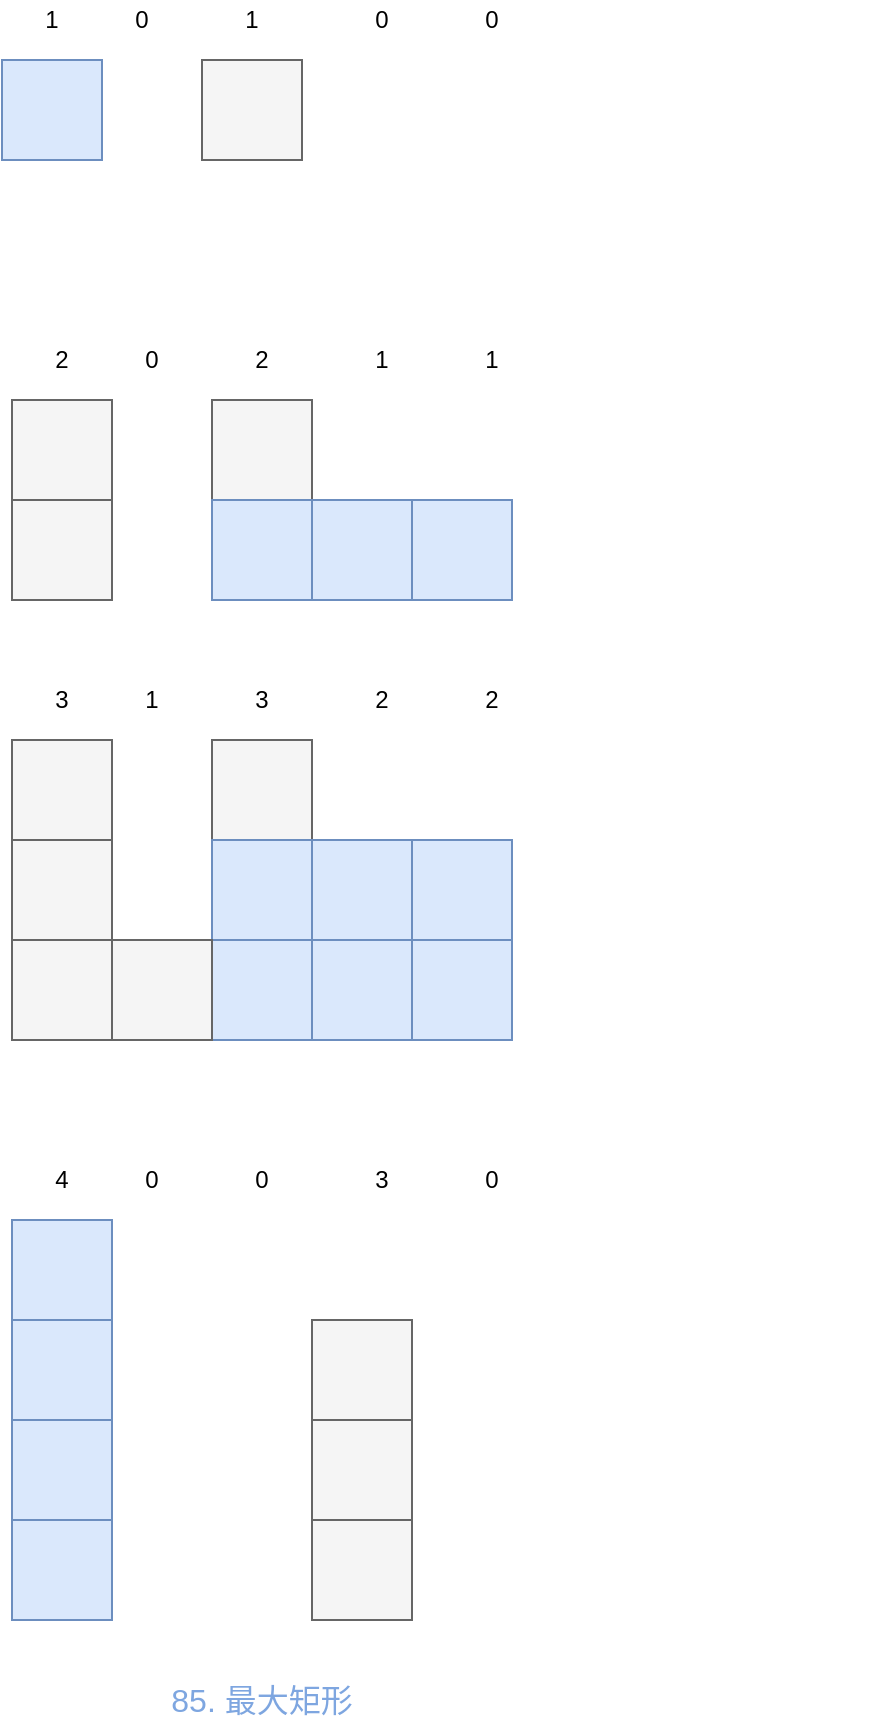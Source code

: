 <mxfile version="12.7.9" type="device"><diagram id="zIZRtmwVSqmqVVnnKzw4" name="Page-1"><mxGraphModel dx="1298" dy="843" grid="1" gridSize="10" guides="1" tooltips="1" connect="1" arrows="1" fold="1" page="1" pageScale="1" pageWidth="827" pageHeight="1169" math="0" shadow="0"><root><mxCell id="0"/><mxCell id="1" parent="0"/><mxCell id="TR3HMsrtB9JQSxRfiV_y-1" value="" style="whiteSpace=wrap;html=1;aspect=fixed;fillColor=#dae8fc;strokeColor=#6c8ebf;" vertex="1" parent="1"><mxGeometry x="100" y="170" width="50" height="50" as="geometry"/></mxCell><mxCell id="TR3HMsrtB9JQSxRfiV_y-3" value="" style="whiteSpace=wrap;html=1;aspect=fixed;fillColor=#f5f5f5;strokeColor=#666666;fontColor=#333333;" vertex="1" parent="1"><mxGeometry x="200" y="170" width="50" height="50" as="geometry"/></mxCell><mxCell id="TR3HMsrtB9JQSxRfiV_y-6" value="1" style="text;html=1;strokeColor=none;fillColor=none;align=center;verticalAlign=middle;whiteSpace=wrap;rounded=0;" vertex="1" parent="1"><mxGeometry x="105" y="140" width="40" height="20" as="geometry"/></mxCell><mxCell id="TR3HMsrtB9JQSxRfiV_y-7" value="0" style="text;html=1;strokeColor=none;fillColor=none;align=center;verticalAlign=middle;whiteSpace=wrap;rounded=0;" vertex="1" parent="1"><mxGeometry x="150" y="140" width="40" height="20" as="geometry"/></mxCell><mxCell id="TR3HMsrtB9JQSxRfiV_y-8" value="1" style="text;html=1;strokeColor=none;fillColor=none;align=center;verticalAlign=middle;whiteSpace=wrap;rounded=0;" vertex="1" parent="1"><mxGeometry x="205" y="140" width="40" height="20" as="geometry"/></mxCell><mxCell id="TR3HMsrtB9JQSxRfiV_y-9" value="0" style="text;html=1;strokeColor=none;fillColor=none;align=center;verticalAlign=middle;whiteSpace=wrap;rounded=0;" vertex="1" parent="1"><mxGeometry x="270" y="140" width="40" height="20" as="geometry"/></mxCell><mxCell id="TR3HMsrtB9JQSxRfiV_y-10" value="0" style="text;html=1;strokeColor=none;fillColor=none;align=center;verticalAlign=middle;whiteSpace=wrap;rounded=0;" vertex="1" parent="1"><mxGeometry x="325" y="140" width="40" height="20" as="geometry"/></mxCell><mxCell id="TR3HMsrtB9JQSxRfiV_y-11" value="" style="whiteSpace=wrap;html=1;aspect=fixed;fillColor=#f5f5f5;strokeColor=#666666;fontColor=#333333;" vertex="1" parent="1"><mxGeometry x="105" y="340" width="50" height="50" as="geometry"/></mxCell><mxCell id="TR3HMsrtB9JQSxRfiV_y-12" value="" style="whiteSpace=wrap;html=1;aspect=fixed;fillColor=#f5f5f5;strokeColor=#666666;fontColor=#333333;" vertex="1" parent="1"><mxGeometry x="205" y="340" width="50" height="50" as="geometry"/></mxCell><mxCell id="TR3HMsrtB9JQSxRfiV_y-13" value="2" style="text;html=1;strokeColor=none;fillColor=none;align=center;verticalAlign=middle;whiteSpace=wrap;rounded=0;" vertex="1" parent="1"><mxGeometry x="110" y="310" width="40" height="20" as="geometry"/></mxCell><mxCell id="TR3HMsrtB9JQSxRfiV_y-14" value="0" style="text;html=1;strokeColor=none;fillColor=none;align=center;verticalAlign=middle;whiteSpace=wrap;rounded=0;" vertex="1" parent="1"><mxGeometry x="155" y="310" width="40" height="20" as="geometry"/></mxCell><mxCell id="TR3HMsrtB9JQSxRfiV_y-15" value="2" style="text;html=1;strokeColor=none;fillColor=none;align=center;verticalAlign=middle;whiteSpace=wrap;rounded=0;" vertex="1" parent="1"><mxGeometry x="210" y="310" width="40" height="20" as="geometry"/></mxCell><mxCell id="TR3HMsrtB9JQSxRfiV_y-16" value="1" style="text;html=1;strokeColor=none;fillColor=none;align=center;verticalAlign=middle;whiteSpace=wrap;rounded=0;" vertex="1" parent="1"><mxGeometry x="270" y="310" width="40" height="20" as="geometry"/></mxCell><mxCell id="TR3HMsrtB9JQSxRfiV_y-17" value="1" style="text;html=1;strokeColor=none;fillColor=none;align=center;verticalAlign=middle;whiteSpace=wrap;rounded=0;" vertex="1" parent="1"><mxGeometry x="325" y="310" width="40" height="20" as="geometry"/></mxCell><mxCell id="TR3HMsrtB9JQSxRfiV_y-18" value="" style="whiteSpace=wrap;html=1;aspect=fixed;fillColor=#f5f5f5;strokeColor=#666666;fontColor=#333333;" vertex="1" parent="1"><mxGeometry x="105" y="390" width="50" height="50" as="geometry"/></mxCell><mxCell id="TR3HMsrtB9JQSxRfiV_y-19" value="" style="whiteSpace=wrap;html=1;aspect=fixed;fillColor=#dae8fc;strokeColor=#6c8ebf;" vertex="1" parent="1"><mxGeometry x="205" y="390" width="50" height="50" as="geometry"/></mxCell><mxCell id="TR3HMsrtB9JQSxRfiV_y-20" value="" style="whiteSpace=wrap;html=1;aspect=fixed;fillColor=#dae8fc;strokeColor=#6c8ebf;" vertex="1" parent="1"><mxGeometry x="255" y="390" width="50" height="50" as="geometry"/></mxCell><mxCell id="TR3HMsrtB9JQSxRfiV_y-21" value="" style="whiteSpace=wrap;html=1;aspect=fixed;fillColor=#dae8fc;strokeColor=#6c8ebf;" vertex="1" parent="1"><mxGeometry x="305" y="390" width="50" height="50" as="geometry"/></mxCell><mxCell id="TR3HMsrtB9JQSxRfiV_y-22" value="" style="whiteSpace=wrap;html=1;aspect=fixed;fillColor=#f5f5f5;strokeColor=#666666;fontColor=#333333;" vertex="1" parent="1"><mxGeometry x="105" y="510" width="50" height="50" as="geometry"/></mxCell><mxCell id="TR3HMsrtB9JQSxRfiV_y-23" value="" style="whiteSpace=wrap;html=1;aspect=fixed;fillColor=#f5f5f5;strokeColor=#666666;fontColor=#333333;" vertex="1" parent="1"><mxGeometry x="205" y="510" width="50" height="50" as="geometry"/></mxCell><mxCell id="TR3HMsrtB9JQSxRfiV_y-24" value="3" style="text;html=1;strokeColor=none;fillColor=none;align=center;verticalAlign=middle;whiteSpace=wrap;rounded=0;" vertex="1" parent="1"><mxGeometry x="110" y="480" width="40" height="20" as="geometry"/></mxCell><mxCell id="TR3HMsrtB9JQSxRfiV_y-25" value="1" style="text;html=1;strokeColor=none;fillColor=none;align=center;verticalAlign=middle;whiteSpace=wrap;rounded=0;" vertex="1" parent="1"><mxGeometry x="155" y="480" width="40" height="20" as="geometry"/></mxCell><mxCell id="TR3HMsrtB9JQSxRfiV_y-26" value="3" style="text;html=1;strokeColor=none;fillColor=none;align=center;verticalAlign=middle;whiteSpace=wrap;rounded=0;" vertex="1" parent="1"><mxGeometry x="210" y="480" width="40" height="20" as="geometry"/></mxCell><mxCell id="TR3HMsrtB9JQSxRfiV_y-27" value="2" style="text;html=1;strokeColor=none;fillColor=none;align=center;verticalAlign=middle;whiteSpace=wrap;rounded=0;" vertex="1" parent="1"><mxGeometry x="270" y="480" width="40" height="20" as="geometry"/></mxCell><mxCell id="TR3HMsrtB9JQSxRfiV_y-28" value="2" style="text;html=1;strokeColor=none;fillColor=none;align=center;verticalAlign=middle;whiteSpace=wrap;rounded=0;" vertex="1" parent="1"><mxGeometry x="325" y="480" width="40" height="20" as="geometry"/></mxCell><mxCell id="TR3HMsrtB9JQSxRfiV_y-29" value="" style="whiteSpace=wrap;html=1;aspect=fixed;fillColor=#f5f5f5;strokeColor=#666666;fontColor=#333333;" vertex="1" parent="1"><mxGeometry x="105" y="560" width="50" height="50" as="geometry"/></mxCell><mxCell id="TR3HMsrtB9JQSxRfiV_y-30" value="" style="whiteSpace=wrap;html=1;aspect=fixed;fillColor=#dae8fc;strokeColor=#6c8ebf;" vertex="1" parent="1"><mxGeometry x="205" y="560" width="50" height="50" as="geometry"/></mxCell><mxCell id="TR3HMsrtB9JQSxRfiV_y-31" value="" style="whiteSpace=wrap;html=1;aspect=fixed;fillColor=#dae8fc;strokeColor=#6c8ebf;" vertex="1" parent="1"><mxGeometry x="255" y="560" width="50" height="50" as="geometry"/></mxCell><mxCell id="TR3HMsrtB9JQSxRfiV_y-32" value="" style="whiteSpace=wrap;html=1;aspect=fixed;fillColor=#dae8fc;strokeColor=#6c8ebf;" vertex="1" parent="1"><mxGeometry x="305" y="560" width="50" height="50" as="geometry"/></mxCell><mxCell id="TR3HMsrtB9JQSxRfiV_y-33" value="" style="whiteSpace=wrap;html=1;aspect=fixed;fillColor=#f5f5f5;strokeColor=#666666;fontColor=#333333;" vertex="1" parent="1"><mxGeometry x="105" y="610" width="50" height="50" as="geometry"/></mxCell><mxCell id="TR3HMsrtB9JQSxRfiV_y-34" value="" style="whiteSpace=wrap;html=1;aspect=fixed;fillColor=#dae8fc;strokeColor=#6c8ebf;" vertex="1" parent="1"><mxGeometry x="205" y="610" width="50" height="50" as="geometry"/></mxCell><mxCell id="TR3HMsrtB9JQSxRfiV_y-35" value="" style="whiteSpace=wrap;html=1;aspect=fixed;fillColor=#f5f5f5;strokeColor=#666666;fontColor=#333333;" vertex="1" parent="1"><mxGeometry x="155" y="610" width="50" height="50" as="geometry"/></mxCell><mxCell id="TR3HMsrtB9JQSxRfiV_y-36" value="" style="whiteSpace=wrap;html=1;aspect=fixed;fillColor=#dae8fc;strokeColor=#6c8ebf;" vertex="1" parent="1"><mxGeometry x="255" y="610" width="50" height="50" as="geometry"/></mxCell><mxCell id="TR3HMsrtB9JQSxRfiV_y-37" value="" style="whiteSpace=wrap;html=1;aspect=fixed;fillColor=#dae8fc;strokeColor=#6c8ebf;" vertex="1" parent="1"><mxGeometry x="305" y="610" width="50" height="50" as="geometry"/></mxCell><mxCell id="TR3HMsrtB9JQSxRfiV_y-38" value="" style="whiteSpace=wrap;html=1;aspect=fixed;fillColor=#dae8fc;strokeColor=#6c8ebf;" vertex="1" parent="1"><mxGeometry x="105" y="750" width="50" height="50" as="geometry"/></mxCell><mxCell id="TR3HMsrtB9JQSxRfiV_y-40" value="4" style="text;html=1;strokeColor=none;fillColor=none;align=center;verticalAlign=middle;whiteSpace=wrap;rounded=0;" vertex="1" parent="1"><mxGeometry x="110" y="720" width="40" height="20" as="geometry"/></mxCell><mxCell id="TR3HMsrtB9JQSxRfiV_y-41" value="0" style="text;html=1;strokeColor=none;fillColor=none;align=center;verticalAlign=middle;whiteSpace=wrap;rounded=0;" vertex="1" parent="1"><mxGeometry x="155" y="720" width="40" height="20" as="geometry"/></mxCell><mxCell id="TR3HMsrtB9JQSxRfiV_y-42" value="0" style="text;html=1;strokeColor=none;fillColor=none;align=center;verticalAlign=middle;whiteSpace=wrap;rounded=0;" vertex="1" parent="1"><mxGeometry x="210" y="720" width="40" height="20" as="geometry"/></mxCell><mxCell id="TR3HMsrtB9JQSxRfiV_y-43" value="3" style="text;html=1;strokeColor=none;fillColor=none;align=center;verticalAlign=middle;whiteSpace=wrap;rounded=0;" vertex="1" parent="1"><mxGeometry x="270" y="720" width="40" height="20" as="geometry"/></mxCell><mxCell id="TR3HMsrtB9JQSxRfiV_y-44" value="0" style="text;html=1;strokeColor=none;fillColor=none;align=center;verticalAlign=middle;whiteSpace=wrap;rounded=0;" vertex="1" parent="1"><mxGeometry x="325" y="720" width="40" height="20" as="geometry"/></mxCell><mxCell id="TR3HMsrtB9JQSxRfiV_y-45" value="" style="whiteSpace=wrap;html=1;aspect=fixed;fillColor=#dae8fc;strokeColor=#6c8ebf;" vertex="1" parent="1"><mxGeometry x="105" y="800" width="50" height="50" as="geometry"/></mxCell><mxCell id="TR3HMsrtB9JQSxRfiV_y-47" value="" style="whiteSpace=wrap;html=1;aspect=fixed;fillColor=#f5f5f5;strokeColor=#666666;fontColor=#333333;" vertex="1" parent="1"><mxGeometry x="255" y="800" width="50" height="50" as="geometry"/></mxCell><mxCell id="TR3HMsrtB9JQSxRfiV_y-49" value="" style="whiteSpace=wrap;html=1;aspect=fixed;fillColor=#dae8fc;strokeColor=#6c8ebf;" vertex="1" parent="1"><mxGeometry x="105" y="850" width="50" height="50" as="geometry"/></mxCell><mxCell id="TR3HMsrtB9JQSxRfiV_y-52" value="" style="whiteSpace=wrap;html=1;aspect=fixed;fillColor=#f5f5f5;strokeColor=#666666;fontColor=#333333;" vertex="1" parent="1"><mxGeometry x="255" y="850" width="50" height="50" as="geometry"/></mxCell><mxCell id="TR3HMsrtB9JQSxRfiV_y-54" value="" style="whiteSpace=wrap;html=1;aspect=fixed;fillColor=#dae8fc;strokeColor=#6c8ebf;" vertex="1" parent="1"><mxGeometry x="105" y="900" width="50" height="50" as="geometry"/></mxCell><mxCell id="TR3HMsrtB9JQSxRfiV_y-55" value="" style="whiteSpace=wrap;html=1;aspect=fixed;fillColor=#f5f5f5;strokeColor=#666666;fontColor=#333333;" vertex="1" parent="1"><mxGeometry x="255" y="900" width="50" height="50" as="geometry"/></mxCell><mxCell id="TR3HMsrtB9JQSxRfiV_y-56" value="" style="shape=image;html=1;verticalAlign=top;verticalLabelPosition=bottom;labelBackgroundColor=#ffffff;imageAspect=0;aspect=fixed;image=https://cdn3.iconfinder.com/data/icons/flat-actions-icons-9/512/Tick_Mark-128.png" vertex="1" parent="1"><mxGeometry x="410" y="530" width="128" height="128" as="geometry"/></mxCell><mxCell id="TR3HMsrtB9JQSxRfiV_y-57" value="85. 最大矩形" style="text;strokeColor=none;fillColor=none;align=center;verticalAlign=middle;whiteSpace=wrap;rounded=0;fontColor=#7EA6E0;fontSize=16;" vertex="1" parent="1"><mxGeometry x="125" y="980" width="210" height="20" as="geometry"/></mxCell></root></mxGraphModel></diagram></mxfile>